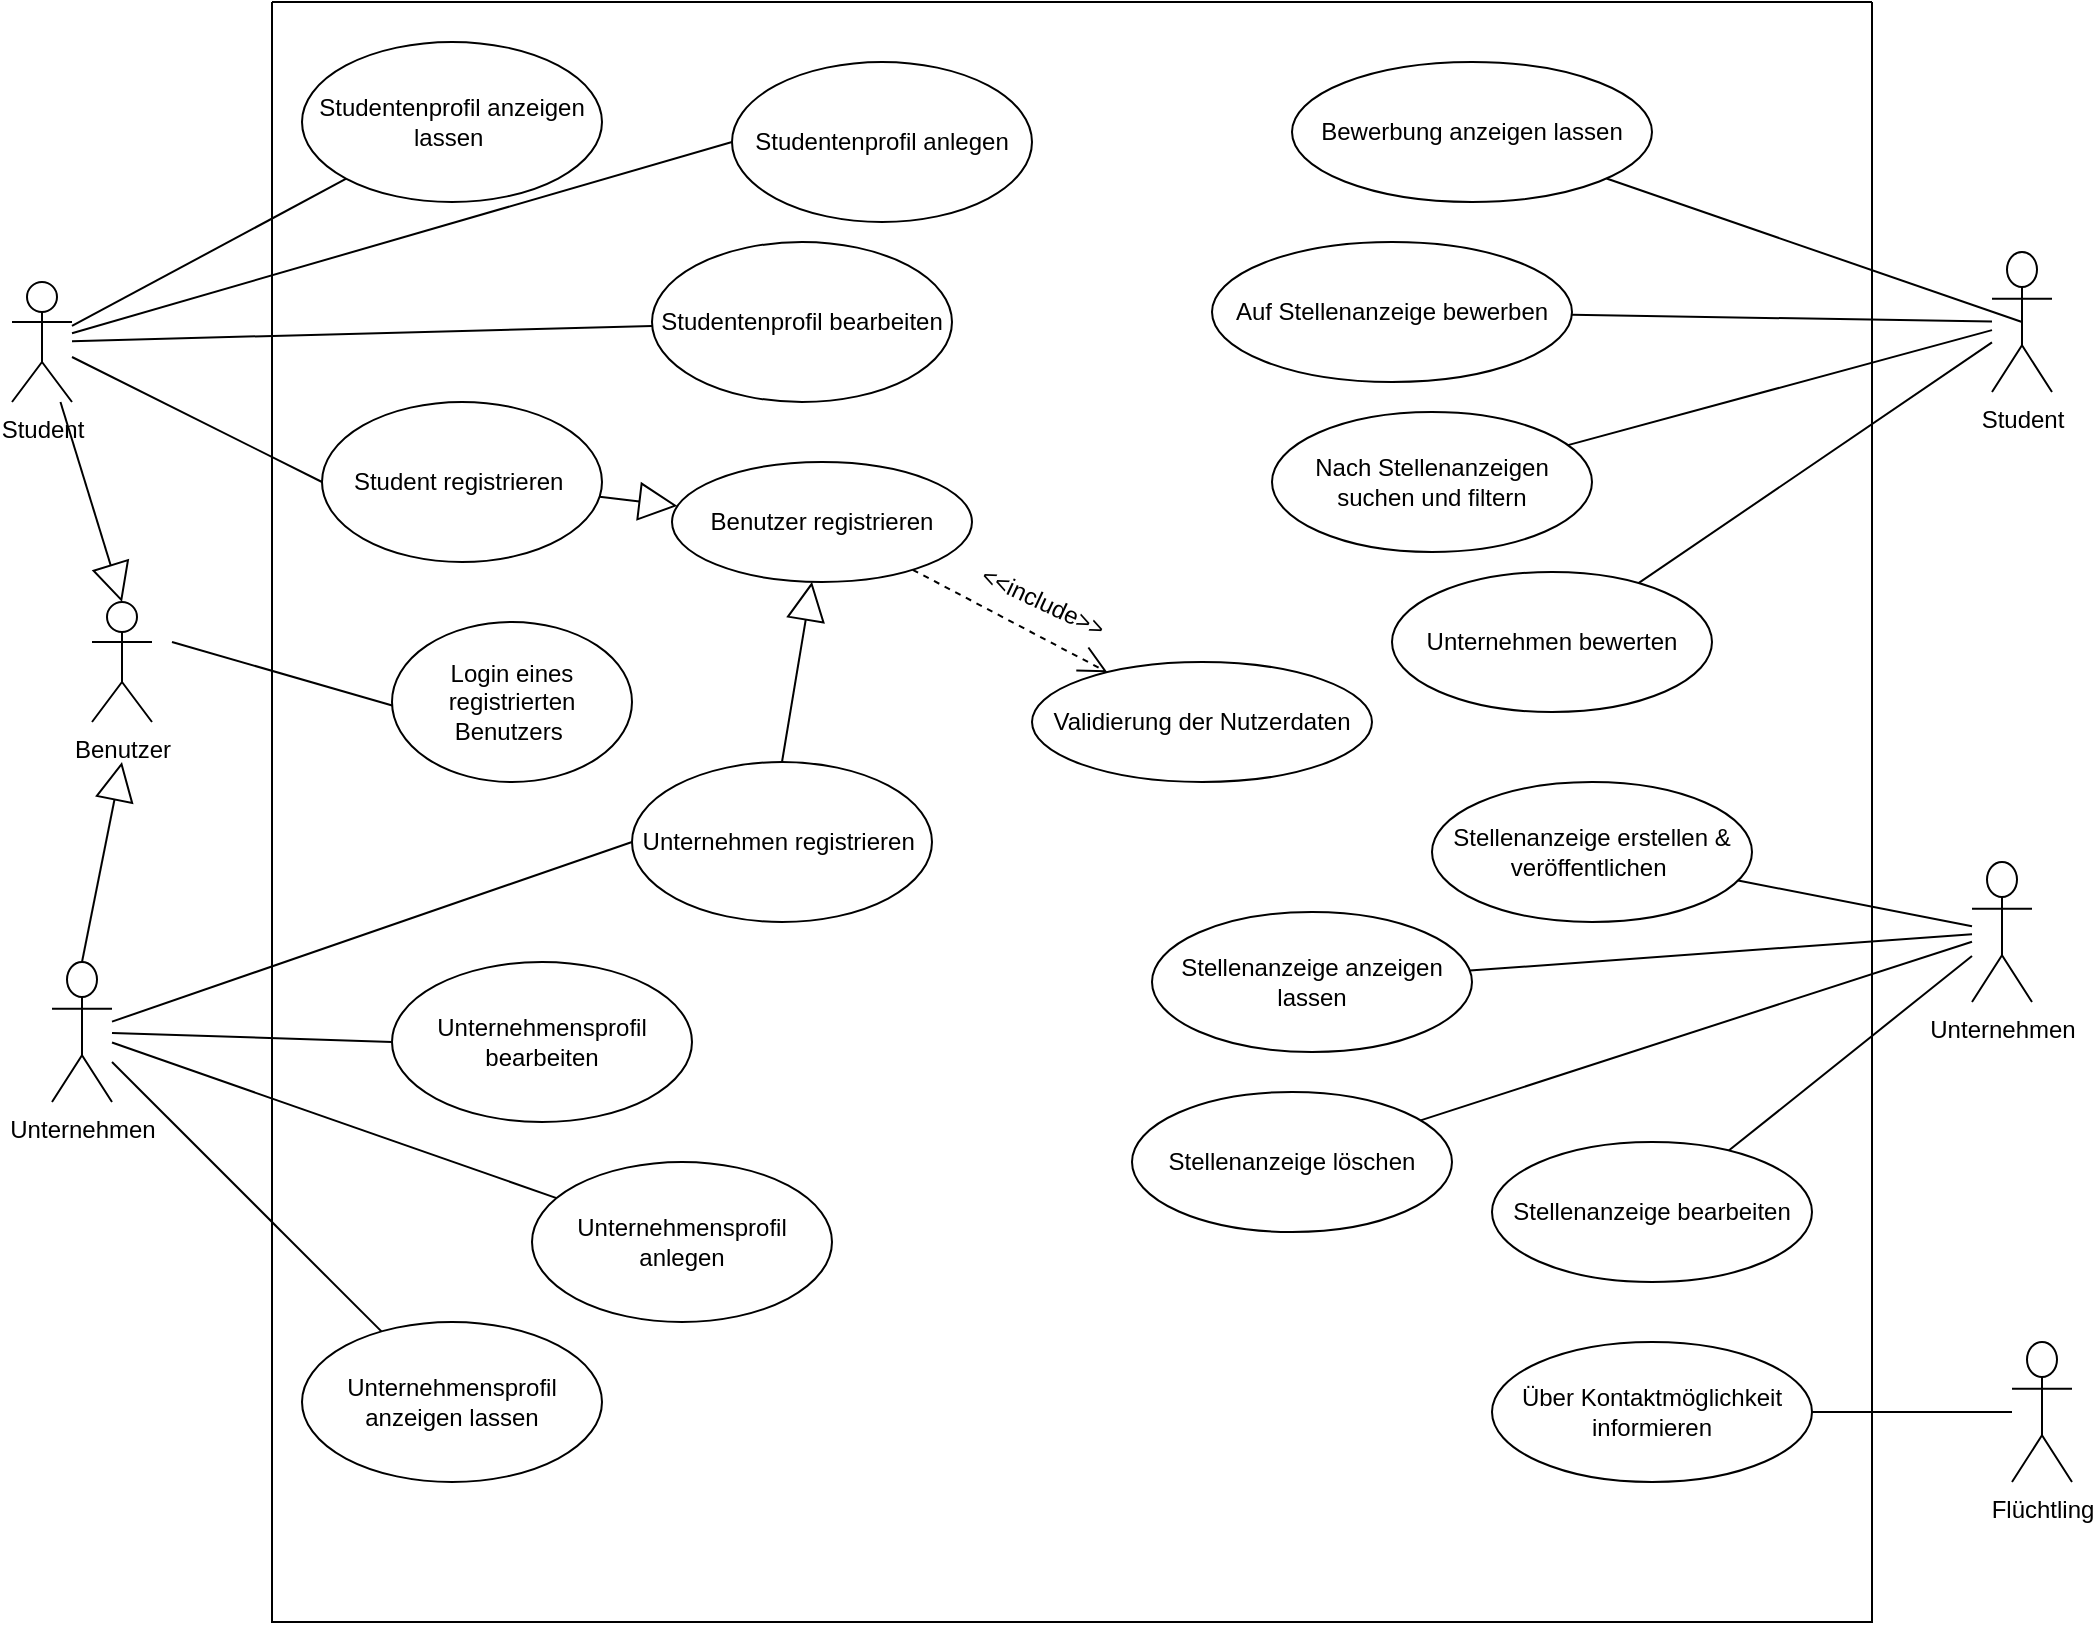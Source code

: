 <mxfile version="20.0.3" type="device"><diagram id="XU7jHyTCbOE4DCWEQpca" name="Page-1"><mxGraphModel dx="2462" dy="1504" grid="1" gridSize="10" guides="1" tooltips="1" connect="1" arrows="1" fold="1" page="0" pageScale="1" pageWidth="827" pageHeight="1169" math="0" shadow="0"><root><mxCell id="0"/><mxCell id="1" parent="0"/><mxCell id="XecausT98CZ5SgeFrqNB-6" value="" style="rounded=0;orthogonalLoop=1;jettySize=auto;html=1;endArrow=block;endFill=0;endSize=17;entryX=0.5;entryY=0;entryDx=0;entryDy=0;entryPerimeter=0;" parent="1" source="XecausT98CZ5SgeFrqNB-3" target="XecausT98CZ5SgeFrqNB-4" edge="1"><mxGeometry relative="1" as="geometry"><mxPoint x="55" y="210" as="sourcePoint"/><mxPoint x="55" y="250" as="targetPoint"/></mxGeometry></mxCell><mxCell id="5" style="edgeStyle=none;rounded=0;orthogonalLoop=1;jettySize=auto;html=1;entryX=0;entryY=0.5;entryDx=0;entryDy=0;endArrow=none;endFill=0;" parent="1" source="XecausT98CZ5SgeFrqNB-3" target="2" edge="1"><mxGeometry relative="1" as="geometry"/></mxCell><mxCell id="22" style="edgeStyle=none;rounded=0;orthogonalLoop=1;jettySize=auto;html=1;endArrow=none;endFill=0;" parent="1" source="XecausT98CZ5SgeFrqNB-3" target="20" edge="1"><mxGeometry relative="1" as="geometry"/></mxCell><mxCell id="23" style="edgeStyle=none;rounded=0;orthogonalLoop=1;jettySize=auto;html=1;endArrow=none;endFill=0;" parent="1" source="XecausT98CZ5SgeFrqNB-3" target="21" edge="1"><mxGeometry relative="1" as="geometry"/></mxCell><mxCell id="XecausT98CZ5SgeFrqNB-3" value="Student" style="shape=umlActor;verticalLabelPosition=bottom;verticalAlign=top;html=1;outlineConnect=0;" parent="1" vertex="1"><mxGeometry y="100" width="30" height="60" as="geometry"/></mxCell><mxCell id="XecausT98CZ5SgeFrqNB-4" value="Benutzer" style="shape=umlActor;verticalLabelPosition=bottom;verticalAlign=top;html=1;outlineConnect=0;" parent="1" vertex="1"><mxGeometry x="40" y="260" width="30" height="60" as="geometry"/></mxCell><mxCell id="4" style="rounded=0;orthogonalLoop=1;jettySize=auto;html=1;endArrow=none;endFill=0;" parent="1" source="XecausT98CZ5SgeFrqNB-5" target="3" edge="1"><mxGeometry relative="1" as="geometry"/></mxCell><mxCell id="7" style="edgeStyle=none;rounded=0;orthogonalLoop=1;jettySize=auto;html=1;endArrow=none;endFill=0;" parent="1" source="XecausT98CZ5SgeFrqNB-5" target="6" edge="1"><mxGeometry relative="1" as="geometry"/></mxCell><mxCell id="19" style="edgeStyle=none;rounded=0;orthogonalLoop=1;jettySize=auto;html=1;entryX=0;entryY=0.5;entryDx=0;entryDy=0;endArrow=none;endFill=0;" parent="1" source="XecausT98CZ5SgeFrqNB-5" target="18" edge="1"><mxGeometry relative="1" as="geometry"/></mxCell><mxCell id="XecausT98CZ5SgeFrqNB-5" value="Unternehmen" style="shape=umlActor;verticalLabelPosition=bottom;verticalAlign=top;html=1;outlineConnect=0;" parent="1" vertex="1"><mxGeometry x="20" y="440" width="30" height="70" as="geometry"/></mxCell><mxCell id="XecausT98CZ5SgeFrqNB-7" value="" style="endArrow=block;html=1;rounded=0;exitX=0.5;exitY=0;exitDx=0;exitDy=0;exitPerimeter=0;endFill=0;endSize=17;" parent="1" source="XecausT98CZ5SgeFrqNB-5" edge="1"><mxGeometry width="50" height="50" relative="1" as="geometry"><mxPoint x="30" y="390" as="sourcePoint"/><mxPoint x="55" y="340" as="targetPoint"/></mxGeometry></mxCell><mxCell id="XecausT98CZ5SgeFrqNB-12" value="" style="endArrow=none;html=1;rounded=0;entryX=0;entryY=0.5;entryDx=0;entryDy=0;" parent="1" source="XecausT98CZ5SgeFrqNB-5" target="XecausT98CZ5SgeFrqNB-2" edge="1"><mxGeometry width="50" height="50" relative="1" as="geometry"><mxPoint x="70" y="420" as="sourcePoint"/><mxPoint x="200" y="360" as="targetPoint"/></mxGeometry></mxCell><mxCell id="XecausT98CZ5SgeFrqNB-13" value="" style="endArrow=none;html=1;rounded=0;entryX=0;entryY=0.5;entryDx=0;entryDy=0;" parent="1" source="XecausT98CZ5SgeFrqNB-3" target="XecausT98CZ5SgeFrqNB-14" edge="1"><mxGeometry width="50" height="50" relative="1" as="geometry"><mxPoint x="130" y="210" as="sourcePoint"/><mxPoint x="180" y="160" as="targetPoint"/></mxGeometry></mxCell><mxCell id="XecausT98CZ5SgeFrqNB-23" value="" style="endArrow=none;html=1;rounded=0;endSize=17;entryX=0.001;entryY=0.522;entryDx=0;entryDy=0;entryPerimeter=0;" parent="1" target="XecausT98CZ5SgeFrqNB-22" edge="1"><mxGeometry width="50" height="50" relative="1" as="geometry"><mxPoint x="80" y="280" as="sourcePoint"/><mxPoint x="160" y="310" as="targetPoint"/></mxGeometry></mxCell><mxCell id="XecausT98CZ5SgeFrqNB-24" value="" style="swimlane;startSize=0;" parent="1" vertex="1"><mxGeometry x="130" y="-40" width="800" height="810" as="geometry"/></mxCell><mxCell id="XecausT98CZ5SgeFrqNB-2" value="Unternehmen registrieren&amp;nbsp;" style="ellipse;whiteSpace=wrap;html=1;" parent="XecausT98CZ5SgeFrqNB-24" vertex="1"><mxGeometry x="180" y="380" width="150" height="80" as="geometry"/></mxCell><mxCell id="XecausT98CZ5SgeFrqNB-14" value="Student registrieren&amp;nbsp;" style="ellipse;whiteSpace=wrap;html=1;" parent="XecausT98CZ5SgeFrqNB-24" vertex="1"><mxGeometry x="25" y="200" width="140" height="80" as="geometry"/></mxCell><mxCell id="4Uf3BPr8wAq5mBbYuYXV-49" style="rounded=0;orthogonalLoop=1;jettySize=auto;html=1;dashed=1;endArrow=open;endFill=0;endSize=12;" parent="XecausT98CZ5SgeFrqNB-24" source="XecausT98CZ5SgeFrqNB-1" target="4Uf3BPr8wAq5mBbYuYXV-48" edge="1"><mxGeometry relative="1" as="geometry"/></mxCell><mxCell id="XecausT98CZ5SgeFrqNB-1" value="Benutzer registrieren" style="ellipse;whiteSpace=wrap;html=1;" parent="XecausT98CZ5SgeFrqNB-24" vertex="1"><mxGeometry x="200" y="230" width="150" height="60" as="geometry"/></mxCell><mxCell id="XecausT98CZ5SgeFrqNB-8" value="" style="endArrow=block;html=1;rounded=0;endFill=0;endSize=17;" parent="XecausT98CZ5SgeFrqNB-24" source="XecausT98CZ5SgeFrqNB-14" target="XecausT98CZ5SgeFrqNB-1" edge="1"><mxGeometry width="50" height="50" relative="1" as="geometry"><mxPoint x="290" y="150" as="sourcePoint"/><mxPoint x="230" y="190" as="targetPoint"/></mxGeometry></mxCell><mxCell id="XecausT98CZ5SgeFrqNB-15" value="" style="endArrow=block;html=1;rounded=0;exitX=0.5;exitY=0;exitDx=0;exitDy=0;endFill=0;endSize=17;" parent="XecausT98CZ5SgeFrqNB-24" source="XecausT98CZ5SgeFrqNB-2" target="XecausT98CZ5SgeFrqNB-1" edge="1"><mxGeometry width="50" height="50" relative="1" as="geometry"><mxPoint x="310" y="330" as="sourcePoint"/><mxPoint x="360" y="280" as="targetPoint"/></mxGeometry></mxCell><mxCell id="XecausT98CZ5SgeFrqNB-22" value="Login eines registrierten Benutzers&amp;nbsp;" style="ellipse;whiteSpace=wrap;html=1;" parent="XecausT98CZ5SgeFrqNB-24" vertex="1"><mxGeometry x="60" y="310" width="120" height="80" as="geometry"/></mxCell><mxCell id="2" value="Studentenprofil anlegen" style="ellipse;whiteSpace=wrap;html=1;" parent="XecausT98CZ5SgeFrqNB-24" vertex="1"><mxGeometry x="230" y="30" width="150" height="80" as="geometry"/></mxCell><mxCell id="3" value="Unternehmensprofil anlegen" style="ellipse;whiteSpace=wrap;html=1;" parent="XecausT98CZ5SgeFrqNB-24" vertex="1"><mxGeometry x="130" y="580" width="150" height="80" as="geometry"/></mxCell><mxCell id="6" value="Unternehmensprofil anzeigen lassen" style="ellipse;whiteSpace=wrap;html=1;" parent="XecausT98CZ5SgeFrqNB-24" vertex="1"><mxGeometry x="15" y="660" width="150" height="80" as="geometry"/></mxCell><mxCell id="18" value="Unternehmensprofil bearbeiten" style="ellipse;whiteSpace=wrap;html=1;" parent="XecausT98CZ5SgeFrqNB-24" vertex="1"><mxGeometry x="60" y="480" width="150" height="80" as="geometry"/></mxCell><mxCell id="20" value="Studentenprofil bearbeiten" style="ellipse;whiteSpace=wrap;html=1;" parent="XecausT98CZ5SgeFrqNB-24" vertex="1"><mxGeometry x="190" y="120" width="150" height="80" as="geometry"/></mxCell><mxCell id="21" value="Studentenprofil anzeigen lassen&amp;nbsp;" style="ellipse;whiteSpace=wrap;html=1;" parent="XecausT98CZ5SgeFrqNB-24" vertex="1"><mxGeometry x="15" y="20" width="150" height="80" as="geometry"/></mxCell><mxCell id="25" value="Stellenanzeige erstellen &amp;amp; veröffentlichen&amp;nbsp;" style="ellipse;whiteSpace=wrap;html=1;" parent="XecausT98CZ5SgeFrqNB-24" vertex="1"><mxGeometry x="580" y="390" width="160" height="70" as="geometry"/></mxCell><mxCell id="27" value="Nach Stellenanzeigen suchen und filtern" style="ellipse;whiteSpace=wrap;html=1;" parent="XecausT98CZ5SgeFrqNB-24" vertex="1"><mxGeometry x="500" y="205" width="160" height="70" as="geometry"/></mxCell><mxCell id="28" value="Auf Stellenanzeige bewerben" style="ellipse;whiteSpace=wrap;html=1;" parent="XecausT98CZ5SgeFrqNB-24" vertex="1"><mxGeometry x="470" y="120" width="180" height="70" as="geometry"/></mxCell><mxCell id="35" value="Über Kontaktmöglichkeit informieren" style="ellipse;whiteSpace=wrap;html=1;" parent="XecausT98CZ5SgeFrqNB-24" vertex="1"><mxGeometry x="610" y="670" width="160" height="70" as="geometry"/></mxCell><mxCell id="39" value="Stellenanzeige anzeigen lassen" style="ellipse;whiteSpace=wrap;html=1;" parent="XecausT98CZ5SgeFrqNB-24" vertex="1"><mxGeometry x="440" y="455" width="160" height="70" as="geometry"/></mxCell><mxCell id="40" value="Stellenanzeige bearbeiten" style="ellipse;whiteSpace=wrap;html=1;" parent="XecausT98CZ5SgeFrqNB-24" vertex="1"><mxGeometry x="610" y="570" width="160" height="70" as="geometry"/></mxCell><mxCell id="41" value="Stellenanzeige löschen" style="ellipse;whiteSpace=wrap;html=1;" parent="XecausT98CZ5SgeFrqNB-24" vertex="1"><mxGeometry x="430" y="545" width="160" height="70" as="geometry"/></mxCell><mxCell id="45" value="Bewerbung anzeigen lassen" style="ellipse;whiteSpace=wrap;html=1;" parent="XecausT98CZ5SgeFrqNB-24" vertex="1"><mxGeometry x="510" y="30" width="180" height="70" as="geometry"/></mxCell><mxCell id="47" value="Unternehmen bewerten" style="ellipse;whiteSpace=wrap;html=1;" parent="XecausT98CZ5SgeFrqNB-24" vertex="1"><mxGeometry x="560" y="285" width="160" height="70" as="geometry"/></mxCell><mxCell id="4Uf3BPr8wAq5mBbYuYXV-48" value="Validierung der Nutzerdaten" style="ellipse;whiteSpace=wrap;html=1;" parent="XecausT98CZ5SgeFrqNB-24" vertex="1"><mxGeometry x="380" y="330" width="170" height="60" as="geometry"/></mxCell><mxCell id="4Uf3BPr8wAq5mBbYuYXV-50" value="&amp;lt;&amp;lt;include&amp;gt;&amp;gt;" style="text;html=1;align=center;verticalAlign=middle;resizable=0;points=[];autosize=1;strokeColor=none;fillColor=none;rotation=25;" parent="XecausT98CZ5SgeFrqNB-24" vertex="1"><mxGeometry x="340" y="285" width="90" height="30" as="geometry"/></mxCell><mxCell id="26" style="edgeStyle=none;rounded=0;orthogonalLoop=1;jettySize=auto;html=1;endArrow=none;endFill=0;" parent="1" source="24" target="25" edge="1"><mxGeometry relative="1" as="geometry"/></mxCell><mxCell id="42" style="edgeStyle=none;rounded=0;orthogonalLoop=1;jettySize=auto;html=1;endArrow=none;endFill=0;" parent="1" source="24" target="39" edge="1"><mxGeometry relative="1" as="geometry"><mxPoint x="725.599" y="437.668" as="targetPoint"/></mxGeometry></mxCell><mxCell id="43" style="edgeStyle=none;rounded=0;orthogonalLoop=1;jettySize=auto;html=1;endArrow=none;endFill=0;" parent="1" source="24" target="40" edge="1"><mxGeometry relative="1" as="geometry"/></mxCell><mxCell id="44" style="edgeStyle=none;rounded=0;orthogonalLoop=1;jettySize=auto;html=1;endArrow=none;endFill=0;" parent="1" source="24" target="41" edge="1"><mxGeometry relative="1" as="geometry"><mxPoint x="682.833" y="555.439" as="targetPoint"/></mxGeometry></mxCell><mxCell id="24" value="Unternehmen" style="shape=umlActor;verticalLabelPosition=bottom;verticalAlign=top;html=1;outlineConnect=0;" parent="1" vertex="1"><mxGeometry x="980" y="390" width="30" height="70" as="geometry"/></mxCell><mxCell id="30" style="edgeStyle=none;rounded=0;orthogonalLoop=1;jettySize=auto;html=1;endArrow=none;endFill=0;" parent="1" source="29" target="28" edge="1"><mxGeometry relative="1" as="geometry"><mxPoint x="779.925" y="123.573" as="targetPoint"/></mxGeometry></mxCell><mxCell id="31" style="edgeStyle=none;rounded=0;orthogonalLoop=1;jettySize=auto;html=1;endArrow=none;endFill=0;" parent="1" source="29" target="27" edge="1"><mxGeometry relative="1" as="geometry"/></mxCell><mxCell id="48" style="edgeStyle=none;rounded=0;orthogonalLoop=1;jettySize=auto;html=1;endArrow=none;endFill=0;" parent="1" source="29" target="47" edge="1"><mxGeometry relative="1" as="geometry"/></mxCell><mxCell id="29" value="Student" style="shape=umlActor;verticalLabelPosition=bottom;verticalAlign=top;html=1;outlineConnect=0;" parent="1" vertex="1"><mxGeometry x="990" y="85" width="30" height="70" as="geometry"/></mxCell><mxCell id="36" style="edgeStyle=none;rounded=0;orthogonalLoop=1;jettySize=auto;html=1;endArrow=none;endFill=0;" parent="1" source="32" target="35" edge="1"><mxGeometry relative="1" as="geometry"/></mxCell><mxCell id="32" value="Flüchtling" style="shape=umlActor;verticalLabelPosition=bottom;verticalAlign=top;html=1;outlineConnect=0;" parent="1" vertex="1"><mxGeometry x="1000" y="630" width="30" height="70" as="geometry"/></mxCell><mxCell id="46" style="rounded=0;orthogonalLoop=1;jettySize=auto;html=1;entryX=0.5;entryY=0.5;entryDx=0;entryDy=0;entryPerimeter=0;endArrow=none;endFill=0;" parent="1" source="45" target="29" edge="1"><mxGeometry relative="1" as="geometry"/></mxCell></root></mxGraphModel></diagram></mxfile>